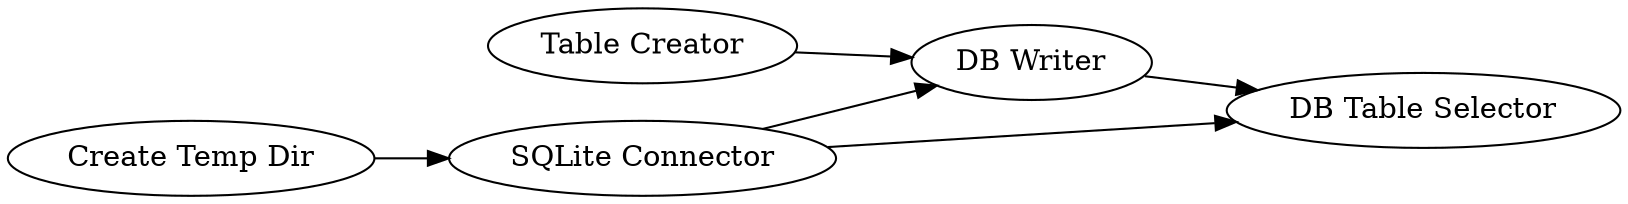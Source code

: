 digraph {
	"-2746538899876207394_9" [label="DB Table Selector"]
	"-2746538899876207394_7" [label="SQLite Connector"]
	"-2746538899876207394_3" [label="Table Creator"]
	"-2746538899876207394_8" [label="DB Writer"]
	"-2746538899876207394_6" [label="Create Temp Dir"]
	"-2746538899876207394_6" -> "-2746538899876207394_7"
	"-2746538899876207394_3" -> "-2746538899876207394_8"
	"-2746538899876207394_8" -> "-2746538899876207394_9"
	"-2746538899876207394_7" -> "-2746538899876207394_9"
	"-2746538899876207394_7" -> "-2746538899876207394_8"
	rankdir=LR
}
